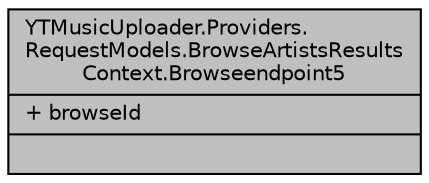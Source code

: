 digraph "YTMusicUploader.Providers.RequestModels.BrowseArtistsResultsContext.Browseendpoint5"
{
 // LATEX_PDF_SIZE
  edge [fontname="Helvetica",fontsize="10",labelfontname="Helvetica",labelfontsize="10"];
  node [fontname="Helvetica",fontsize="10",shape=record];
  Node1 [label="{YTMusicUploader.Providers.\lRequestModels.BrowseArtistsResults\lContext.Browseendpoint5\n|+ browseId\l|}",height=0.2,width=0.4,color="black", fillcolor="grey75", style="filled", fontcolor="black",tooltip=" "];
}
